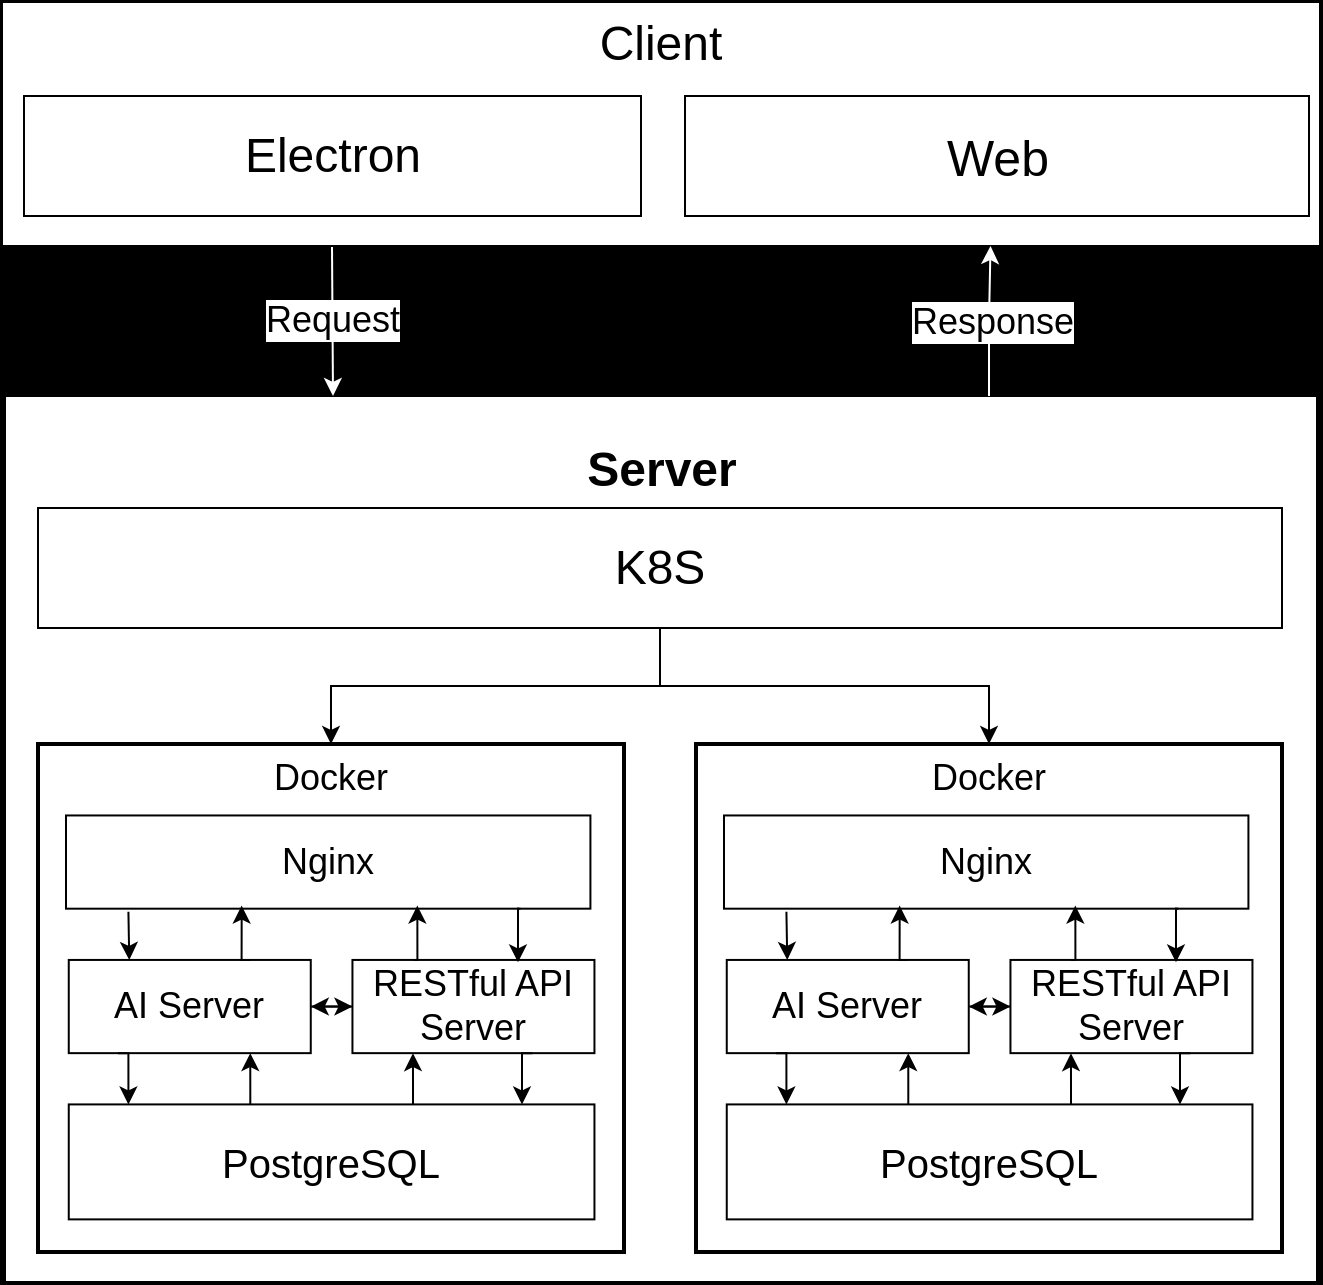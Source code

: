 <mxfile version="21.8.2" type="github">
  <diagram name="第 1 页" id="Q7SS0ckkUcSd-P_3bl_g">
    <mxGraphModel dx="1114" dy="578" grid="0" gridSize="10" guides="1" tooltips="1" connect="1" arrows="1" fold="1" page="1" pageScale="1" pageWidth="827" pageHeight="1169" background="#000000" math="0" shadow="0">
      <root>
        <mxCell id="0" />
        <mxCell id="1" parent="0" />
        <mxCell id="Rtw2Mw8w-L1hEYjC5oc2-6" value="&lt;h1 style=&quot;font-size: 24px;&quot;&gt;Server&lt;/h1&gt;" style="rounded=0;whiteSpace=wrap;html=1;align=center;verticalAlign=top;" parent="1" vertex="1">
          <mxGeometry x="85.5" y="232" width="656" height="443" as="geometry" />
        </mxCell>
        <mxCell id="MLBCKs6qhWt3k2Kgl3a6-74" value="" style="group" parent="1" vertex="1" connectable="0">
          <mxGeometry x="102" y="406" width="293" height="254" as="geometry" />
        </mxCell>
        <mxCell id="MLBCKs6qhWt3k2Kgl3a6-54" value="&lt;font style=&quot;font-size: 18px;&quot;&gt;Docker&lt;/font&gt;" style="rounded=0;whiteSpace=wrap;html=1;strokeWidth=2;verticalAlign=top;" parent="MLBCKs6qhWt3k2Kgl3a6-74" vertex="1">
          <mxGeometry width="293" height="254" as="geometry" />
        </mxCell>
        <mxCell id="MLBCKs6qhWt3k2Kgl3a6-57" value="&lt;font style=&quot;font-size: 18px;&quot;&gt;Nginx&lt;/font&gt;" style="rounded=0;whiteSpace=wrap;html=1;" parent="MLBCKs6qhWt3k2Kgl3a6-74" vertex="1">
          <mxGeometry x="14" y="35.73" width="262.21" height="46.61" as="geometry" />
        </mxCell>
        <mxCell id="k-CGalTaf3oNr2OJgh94-1" style="edgeStyle=orthogonalEdgeStyle;rounded=0;orthogonalLoop=1;jettySize=auto;html=1;exitX=0;exitY=0.5;exitDx=0;exitDy=0;entryX=1;entryY=0.5;entryDx=0;entryDy=0;" edge="1" parent="MLBCKs6qhWt3k2Kgl3a6-74" source="MLBCKs6qhWt3k2Kgl3a6-59" target="MLBCKs6qhWt3k2Kgl3a6-61">
          <mxGeometry relative="1" as="geometry" />
        </mxCell>
        <mxCell id="MLBCKs6qhWt3k2Kgl3a6-59" value="&lt;font style=&quot;font-size: 18px;&quot;&gt;RESTful API Server&lt;/font&gt;" style="rounded=0;whiteSpace=wrap;html=1;" parent="MLBCKs6qhWt3k2Kgl3a6-74" vertex="1">
          <mxGeometry x="157.224" y="107.969" width="121.002" height="46.606" as="geometry" />
        </mxCell>
        <mxCell id="k-CGalTaf3oNr2OJgh94-2" style="edgeStyle=orthogonalEdgeStyle;rounded=0;orthogonalLoop=1;jettySize=auto;html=1;exitX=1;exitY=0.5;exitDx=0;exitDy=0;entryX=0;entryY=0.5;entryDx=0;entryDy=0;" edge="1" parent="MLBCKs6qhWt3k2Kgl3a6-74" source="MLBCKs6qhWt3k2Kgl3a6-61" target="MLBCKs6qhWt3k2Kgl3a6-59">
          <mxGeometry relative="1" as="geometry" />
        </mxCell>
        <mxCell id="MLBCKs6qhWt3k2Kgl3a6-61" value="&lt;font style=&quot;font-size: 18px;&quot;&gt;AI Server&lt;/font&gt;" style="rounded=0;whiteSpace=wrap;html=1;" parent="MLBCKs6qhWt3k2Kgl3a6-74" vertex="1">
          <mxGeometry x="15.382" y="107.969" width="121.002" height="46.606" as="geometry" />
        </mxCell>
        <mxCell id="MLBCKs6qhWt3k2Kgl3a6-55" style="edgeStyle=orthogonalEdgeStyle;rounded=0;orthogonalLoop=1;jettySize=auto;html=1;exitX=0.119;exitY=1.033;exitDx=0;exitDy=0;entryX=0.25;entryY=0;entryDx=0;entryDy=0;exitPerimeter=0;" parent="MLBCKs6qhWt3k2Kgl3a6-74" source="MLBCKs6qhWt3k2Kgl3a6-57" target="MLBCKs6qhWt3k2Kgl3a6-61" edge="1">
          <mxGeometry relative="1" as="geometry" />
        </mxCell>
        <mxCell id="MLBCKs6qhWt3k2Kgl3a6-62" style="edgeStyle=orthogonalEdgeStyle;rounded=0;orthogonalLoop=1;jettySize=auto;html=1;entryX=0.75;entryY=1;entryDx=0;entryDy=0;" parent="MLBCKs6qhWt3k2Kgl3a6-74" source="MLBCKs6qhWt3k2Kgl3a6-64" target="MLBCKs6qhWt3k2Kgl3a6-61" edge="1">
          <mxGeometry relative="1" as="geometry">
            <Array as="points">
              <mxPoint x="106.134" y="171.664" />
              <mxPoint x="106.134" y="171.664" />
            </Array>
          </mxGeometry>
        </mxCell>
        <mxCell id="MLBCKs6qhWt3k2Kgl3a6-63" style="edgeStyle=orthogonalEdgeStyle;rounded=0;orthogonalLoop=1;jettySize=auto;html=1;entryX=0.25;entryY=1;entryDx=0;entryDy=0;" parent="MLBCKs6qhWt3k2Kgl3a6-74" source="MLBCKs6qhWt3k2Kgl3a6-64" target="MLBCKs6qhWt3k2Kgl3a6-59" edge="1">
          <mxGeometry relative="1" as="geometry">
            <Array as="points">
              <mxPoint x="187.475" y="170.11" />
              <mxPoint x="187.475" y="170.11" />
            </Array>
          </mxGeometry>
        </mxCell>
        <mxCell id="MLBCKs6qhWt3k2Kgl3a6-64" value="&lt;span style=&quot;font-size: 20px;&quot;&gt;PostgreSQL&lt;/span&gt;" style="rounded=0;whiteSpace=wrap;html=1;" parent="MLBCKs6qhWt3k2Kgl3a6-74" vertex="1">
          <mxGeometry x="15.382" y="180.208" width="262.844" height="57.48" as="geometry" />
        </mxCell>
        <mxCell id="MLBCKs6qhWt3k2Kgl3a6-58" style="edgeStyle=orthogonalEdgeStyle;rounded=0;orthogonalLoop=1;jettySize=auto;html=1;exitX=0.5;exitY=1;exitDx=0;exitDy=0;entryX=0.75;entryY=0;entryDx=0;entryDy=0;" parent="MLBCKs6qhWt3k2Kgl3a6-74" edge="1">
          <mxGeometry relative="1" as="geometry">
            <mxPoint x="247.205" y="154.575" as="sourcePoint" />
            <mxPoint x="241.995" y="180.208" as="targetPoint" />
          </mxGeometry>
        </mxCell>
        <mxCell id="MLBCKs6qhWt3k2Kgl3a6-65" style="edgeStyle=orthogonalEdgeStyle;rounded=0;orthogonalLoop=1;jettySize=auto;html=1;exitX=0.75;exitY=0;exitDx=0;exitDy=0;entryX=0.335;entryY=0.967;entryDx=0;entryDy=0;entryPerimeter=0;" parent="MLBCKs6qhWt3k2Kgl3a6-74" source="MLBCKs6qhWt3k2Kgl3a6-61" target="MLBCKs6qhWt3k2Kgl3a6-57" edge="1">
          <mxGeometry relative="1" as="geometry" />
        </mxCell>
        <mxCell id="MLBCKs6qhWt3k2Kgl3a6-60" style="edgeStyle=orthogonalEdgeStyle;rounded=0;orthogonalLoop=1;jettySize=auto;html=1;exitX=0.5;exitY=1;exitDx=0;exitDy=0;entryX=0.25;entryY=0;entryDx=0;entryDy=0;" parent="MLBCKs6qhWt3k2Kgl3a6-74" edge="1">
          <mxGeometry relative="1" as="geometry">
            <mxPoint x="40.003" y="154.575" as="sourcePoint" />
            <mxPoint x="45.213" y="180.208" as="targetPoint" />
          </mxGeometry>
        </mxCell>
        <mxCell id="MLBCKs6qhWt3k2Kgl3a6-66" style="edgeStyle=orthogonalEdgeStyle;rounded=0;orthogonalLoop=1;jettySize=auto;html=1;exitX=0.25;exitY=0;exitDx=0;exitDy=0;entryX=0.67;entryY=0.967;entryDx=0;entryDy=0;entryPerimeter=0;" parent="MLBCKs6qhWt3k2Kgl3a6-74" source="MLBCKs6qhWt3k2Kgl3a6-59" target="MLBCKs6qhWt3k2Kgl3a6-57" edge="1">
          <mxGeometry relative="1" as="geometry" />
        </mxCell>
        <mxCell id="MLBCKs6qhWt3k2Kgl3a6-73" style="edgeStyle=orthogonalEdgeStyle;rounded=0;orthogonalLoop=1;jettySize=auto;html=1;exitX=0.75;exitY=1;exitDx=0;exitDy=0;entryX=0.431;entryY=0.026;entryDx=0;entryDy=0;entryPerimeter=0;" parent="MLBCKs6qhWt3k2Kgl3a6-74" edge="1">
          <mxGeometry relative="1" as="geometry">
            <mxPoint x="241.277" y="82.34" as="sourcePoint" />
            <mxPoint x="239.996" y="109.181" as="targetPoint" />
          </mxGeometry>
        </mxCell>
        <mxCell id="MLBCKs6qhWt3k2Kgl3a6-75" value="" style="group" parent="1" vertex="1" connectable="0">
          <mxGeometry x="431" y="406" width="293" height="254" as="geometry" />
        </mxCell>
        <mxCell id="MLBCKs6qhWt3k2Kgl3a6-76" value="&lt;font style=&quot;font-size: 18px;&quot;&gt;Docker&lt;/font&gt;" style="rounded=0;whiteSpace=wrap;html=1;strokeWidth=2;verticalAlign=top;" parent="MLBCKs6qhWt3k2Kgl3a6-75" vertex="1">
          <mxGeometry width="293" height="254" as="geometry" />
        </mxCell>
        <mxCell id="MLBCKs6qhWt3k2Kgl3a6-77" value="&lt;font style=&quot;font-size: 18px;&quot;&gt;Nginx&lt;/font&gt;" style="rounded=0;whiteSpace=wrap;html=1;" parent="MLBCKs6qhWt3k2Kgl3a6-75" vertex="1">
          <mxGeometry x="14" y="35.73" width="262.21" height="46.61" as="geometry" />
        </mxCell>
        <mxCell id="k-CGalTaf3oNr2OJgh94-4" style="edgeStyle=orthogonalEdgeStyle;rounded=0;orthogonalLoop=1;jettySize=auto;html=1;exitX=0;exitY=0.5;exitDx=0;exitDy=0;entryX=1;entryY=0.5;entryDx=0;entryDy=0;" edge="1" parent="MLBCKs6qhWt3k2Kgl3a6-75" source="MLBCKs6qhWt3k2Kgl3a6-78" target="MLBCKs6qhWt3k2Kgl3a6-79">
          <mxGeometry relative="1" as="geometry" />
        </mxCell>
        <mxCell id="MLBCKs6qhWt3k2Kgl3a6-78" value="&lt;font style=&quot;font-size: 18px;&quot;&gt;RESTful API Server&lt;/font&gt;" style="rounded=0;whiteSpace=wrap;html=1;" parent="MLBCKs6qhWt3k2Kgl3a6-75" vertex="1">
          <mxGeometry x="157.224" y="107.969" width="121.002" height="46.606" as="geometry" />
        </mxCell>
        <mxCell id="k-CGalTaf3oNr2OJgh94-3" style="edgeStyle=orthogonalEdgeStyle;rounded=0;orthogonalLoop=1;jettySize=auto;html=1;exitX=1;exitY=0.5;exitDx=0;exitDy=0;entryX=0;entryY=0.5;entryDx=0;entryDy=0;" edge="1" parent="MLBCKs6qhWt3k2Kgl3a6-75" source="MLBCKs6qhWt3k2Kgl3a6-79" target="MLBCKs6qhWt3k2Kgl3a6-78">
          <mxGeometry relative="1" as="geometry" />
        </mxCell>
        <mxCell id="MLBCKs6qhWt3k2Kgl3a6-79" value="&lt;font style=&quot;font-size: 18px;&quot;&gt;AI Server&lt;/font&gt;" style="rounded=0;whiteSpace=wrap;html=1;" parent="MLBCKs6qhWt3k2Kgl3a6-75" vertex="1">
          <mxGeometry x="15.382" y="107.969" width="121.002" height="46.606" as="geometry" />
        </mxCell>
        <mxCell id="MLBCKs6qhWt3k2Kgl3a6-80" style="edgeStyle=orthogonalEdgeStyle;rounded=0;orthogonalLoop=1;jettySize=auto;html=1;exitX=0.119;exitY=1.033;exitDx=0;exitDy=0;entryX=0.25;entryY=0;entryDx=0;entryDy=0;exitPerimeter=0;" parent="MLBCKs6qhWt3k2Kgl3a6-75" source="MLBCKs6qhWt3k2Kgl3a6-77" target="MLBCKs6qhWt3k2Kgl3a6-79" edge="1">
          <mxGeometry relative="1" as="geometry" />
        </mxCell>
        <mxCell id="MLBCKs6qhWt3k2Kgl3a6-81" style="edgeStyle=orthogonalEdgeStyle;rounded=0;orthogonalLoop=1;jettySize=auto;html=1;entryX=0.75;entryY=1;entryDx=0;entryDy=0;" parent="MLBCKs6qhWt3k2Kgl3a6-75" source="MLBCKs6qhWt3k2Kgl3a6-83" target="MLBCKs6qhWt3k2Kgl3a6-79" edge="1">
          <mxGeometry relative="1" as="geometry">
            <Array as="points">
              <mxPoint x="106.134" y="171.664" />
              <mxPoint x="106.134" y="171.664" />
            </Array>
          </mxGeometry>
        </mxCell>
        <mxCell id="MLBCKs6qhWt3k2Kgl3a6-82" style="edgeStyle=orthogonalEdgeStyle;rounded=0;orthogonalLoop=1;jettySize=auto;html=1;entryX=0.25;entryY=1;entryDx=0;entryDy=0;" parent="MLBCKs6qhWt3k2Kgl3a6-75" source="MLBCKs6qhWt3k2Kgl3a6-83" target="MLBCKs6qhWt3k2Kgl3a6-78" edge="1">
          <mxGeometry relative="1" as="geometry">
            <Array as="points">
              <mxPoint x="187.475" y="170.11" />
              <mxPoint x="187.475" y="170.11" />
            </Array>
          </mxGeometry>
        </mxCell>
        <mxCell id="MLBCKs6qhWt3k2Kgl3a6-83" value="&lt;span style=&quot;font-size: 20px;&quot;&gt;PostgreSQL&lt;/span&gt;" style="rounded=0;whiteSpace=wrap;html=1;" parent="MLBCKs6qhWt3k2Kgl3a6-75" vertex="1">
          <mxGeometry x="15.382" y="180.208" width="262.844" height="57.48" as="geometry" />
        </mxCell>
        <mxCell id="MLBCKs6qhWt3k2Kgl3a6-84" style="edgeStyle=orthogonalEdgeStyle;rounded=0;orthogonalLoop=1;jettySize=auto;html=1;exitX=0.5;exitY=1;exitDx=0;exitDy=0;entryX=0.75;entryY=0;entryDx=0;entryDy=0;" parent="MLBCKs6qhWt3k2Kgl3a6-75" edge="1">
          <mxGeometry relative="1" as="geometry">
            <mxPoint x="247.205" y="154.575" as="sourcePoint" />
            <mxPoint x="241.995" y="180.208" as="targetPoint" />
          </mxGeometry>
        </mxCell>
        <mxCell id="MLBCKs6qhWt3k2Kgl3a6-85" style="edgeStyle=orthogonalEdgeStyle;rounded=0;orthogonalLoop=1;jettySize=auto;html=1;exitX=0.75;exitY=0;exitDx=0;exitDy=0;entryX=0.335;entryY=0.967;entryDx=0;entryDy=0;entryPerimeter=0;" parent="MLBCKs6qhWt3k2Kgl3a6-75" source="MLBCKs6qhWt3k2Kgl3a6-79" target="MLBCKs6qhWt3k2Kgl3a6-77" edge="1">
          <mxGeometry relative="1" as="geometry" />
        </mxCell>
        <mxCell id="MLBCKs6qhWt3k2Kgl3a6-86" style="edgeStyle=orthogonalEdgeStyle;rounded=0;orthogonalLoop=1;jettySize=auto;html=1;exitX=0.5;exitY=1;exitDx=0;exitDy=0;entryX=0.25;entryY=0;entryDx=0;entryDy=0;" parent="MLBCKs6qhWt3k2Kgl3a6-75" edge="1">
          <mxGeometry relative="1" as="geometry">
            <mxPoint x="40.003" y="154.575" as="sourcePoint" />
            <mxPoint x="45.213" y="180.208" as="targetPoint" />
          </mxGeometry>
        </mxCell>
        <mxCell id="MLBCKs6qhWt3k2Kgl3a6-87" style="edgeStyle=orthogonalEdgeStyle;rounded=0;orthogonalLoop=1;jettySize=auto;html=1;exitX=0.25;exitY=0;exitDx=0;exitDy=0;entryX=0.67;entryY=0.967;entryDx=0;entryDy=0;entryPerimeter=0;" parent="MLBCKs6qhWt3k2Kgl3a6-75" source="MLBCKs6qhWt3k2Kgl3a6-78" target="MLBCKs6qhWt3k2Kgl3a6-77" edge="1">
          <mxGeometry relative="1" as="geometry" />
        </mxCell>
        <mxCell id="MLBCKs6qhWt3k2Kgl3a6-88" style="edgeStyle=orthogonalEdgeStyle;rounded=0;orthogonalLoop=1;jettySize=auto;html=1;exitX=0.75;exitY=1;exitDx=0;exitDy=0;entryX=0.431;entryY=0.026;entryDx=0;entryDy=0;entryPerimeter=0;" parent="MLBCKs6qhWt3k2Kgl3a6-75" edge="1">
          <mxGeometry relative="1" as="geometry">
            <mxPoint x="241.277" y="82.34" as="sourcePoint" />
            <mxPoint x="239.996" y="109.181" as="targetPoint" />
          </mxGeometry>
        </mxCell>
        <mxCell id="MLBCKs6qhWt3k2Kgl3a6-91" style="edgeStyle=orthogonalEdgeStyle;rounded=0;orthogonalLoop=1;jettySize=auto;html=1;entryX=0.5;entryY=0;entryDx=0;entryDy=0;" parent="1" source="MLBCKs6qhWt3k2Kgl3a6-89" target="MLBCKs6qhWt3k2Kgl3a6-54" edge="1">
          <mxGeometry relative="1" as="geometry" />
        </mxCell>
        <mxCell id="MLBCKs6qhWt3k2Kgl3a6-92" style="edgeStyle=orthogonalEdgeStyle;rounded=0;orthogonalLoop=1;jettySize=auto;html=1;exitX=0.5;exitY=1;exitDx=0;exitDy=0;entryX=0.5;entryY=0;entryDx=0;entryDy=0;" parent="1" source="MLBCKs6qhWt3k2Kgl3a6-89" target="MLBCKs6qhWt3k2Kgl3a6-76" edge="1">
          <mxGeometry relative="1" as="geometry" />
        </mxCell>
        <mxCell id="MLBCKs6qhWt3k2Kgl3a6-89" value="&lt;font style=&quot;font-size: 24px;&quot;&gt;K8S&lt;/font&gt;" style="rounded=0;whiteSpace=wrap;html=1;" parent="1" vertex="1">
          <mxGeometry x="102" y="288" width="622" height="60" as="geometry" />
        </mxCell>
        <mxCell id="MLBCKs6qhWt3k2Kgl3a6-90" value="" style="group" parent="1" vertex="1" connectable="0">
          <mxGeometry x="84" y="35" width="659" height="122" as="geometry" />
        </mxCell>
        <mxCell id="MLBCKs6qhWt3k2Kgl3a6-28" style="edgeStyle=orthogonalEdgeStyle;rounded=0;orthogonalLoop=1;jettySize=auto;html=1;entryX=0.25;entryY=0;entryDx=0;entryDy=0;fontSize=12;labelBackgroundColor=#000000;fontColor=#FFFFFF;strokeColor=#FFFFFF;" parent="MLBCKs6qhWt3k2Kgl3a6-90" target="Rtw2Mw8w-L1hEYjC5oc2-6" edge="1">
          <mxGeometry relative="1" as="geometry">
            <mxPoint x="165" y="122" as="sourcePoint" />
          </mxGeometry>
        </mxCell>
        <mxCell id="MLBCKs6qhWt3k2Kgl3a6-37" value="&lt;font style=&quot;font-size: 18px;&quot;&gt;Request&lt;/font&gt;" style="edgeLabel;html=1;align=center;verticalAlign=middle;resizable=0;points=[];" parent="MLBCKs6qhWt3k2Kgl3a6-28" vertex="1" connectable="0">
          <mxGeometry x="-0.26" y="-1" relative="1" as="geometry">
            <mxPoint x="1" y="9" as="offset" />
          </mxGeometry>
        </mxCell>
        <mxCell id="MLBCKs6qhWt3k2Kgl3a6-23" value="&lt;font style=&quot;font-size: 24px;&quot;&gt;Client&lt;/font&gt;" style="rounded=0;whiteSpace=wrap;html=1;verticalAlign=top;align=center;" parent="MLBCKs6qhWt3k2Kgl3a6-90" vertex="1">
          <mxGeometry width="659" height="122" as="geometry" />
        </mxCell>
        <mxCell id="MLBCKs6qhWt3k2Kgl3a6-29" style="edgeStyle=orthogonalEdgeStyle;rounded=0;orthogonalLoop=1;jettySize=auto;html=1;exitX=0.75;exitY=0;exitDx=0;exitDy=0;entryX=0.75;entryY=1;entryDx=0;entryDy=0;labelBackgroundColor=#000000;fontColor=#FFFFFF;strokeColor=#FFFFFF;" parent="MLBCKs6qhWt3k2Kgl3a6-90" source="Rtw2Mw8w-L1hEYjC5oc2-6" target="MLBCKs6qhWt3k2Kgl3a6-23" edge="1">
          <mxGeometry relative="1" as="geometry" />
        </mxCell>
        <mxCell id="MLBCKs6qhWt3k2Kgl3a6-38" value="&lt;font style=&quot;font-size: 18px;&quot;&gt;Response&lt;/font&gt;" style="edgeLabel;html=1;align=center;verticalAlign=middle;resizable=0;points=[];" parent="MLBCKs6qhWt3k2Kgl3a6-29" vertex="1" connectable="0">
          <mxGeometry x="-0.129" y="-2" relative="1" as="geometry">
            <mxPoint x="-1" y="-4" as="offset" />
          </mxGeometry>
        </mxCell>
        <mxCell id="MLBCKs6qhWt3k2Kgl3a6-25" value="&lt;font style=&quot;font-size: 24px;&quot;&gt;Electron&lt;/font&gt;" style="rounded=0;whiteSpace=wrap;html=1;" parent="MLBCKs6qhWt3k2Kgl3a6-90" vertex="1">
          <mxGeometry x="11" y="47" width="308.5" height="60" as="geometry" />
        </mxCell>
        <mxCell id="MLBCKs6qhWt3k2Kgl3a6-26" value="&lt;font style=&quot;font-size: 25px;&quot;&gt;Web&lt;/font&gt;" style="rounded=0;whiteSpace=wrap;html=1;" parent="MLBCKs6qhWt3k2Kgl3a6-90" vertex="1">
          <mxGeometry x="341.5" y="47" width="312" height="60" as="geometry" />
        </mxCell>
      </root>
    </mxGraphModel>
  </diagram>
</mxfile>
